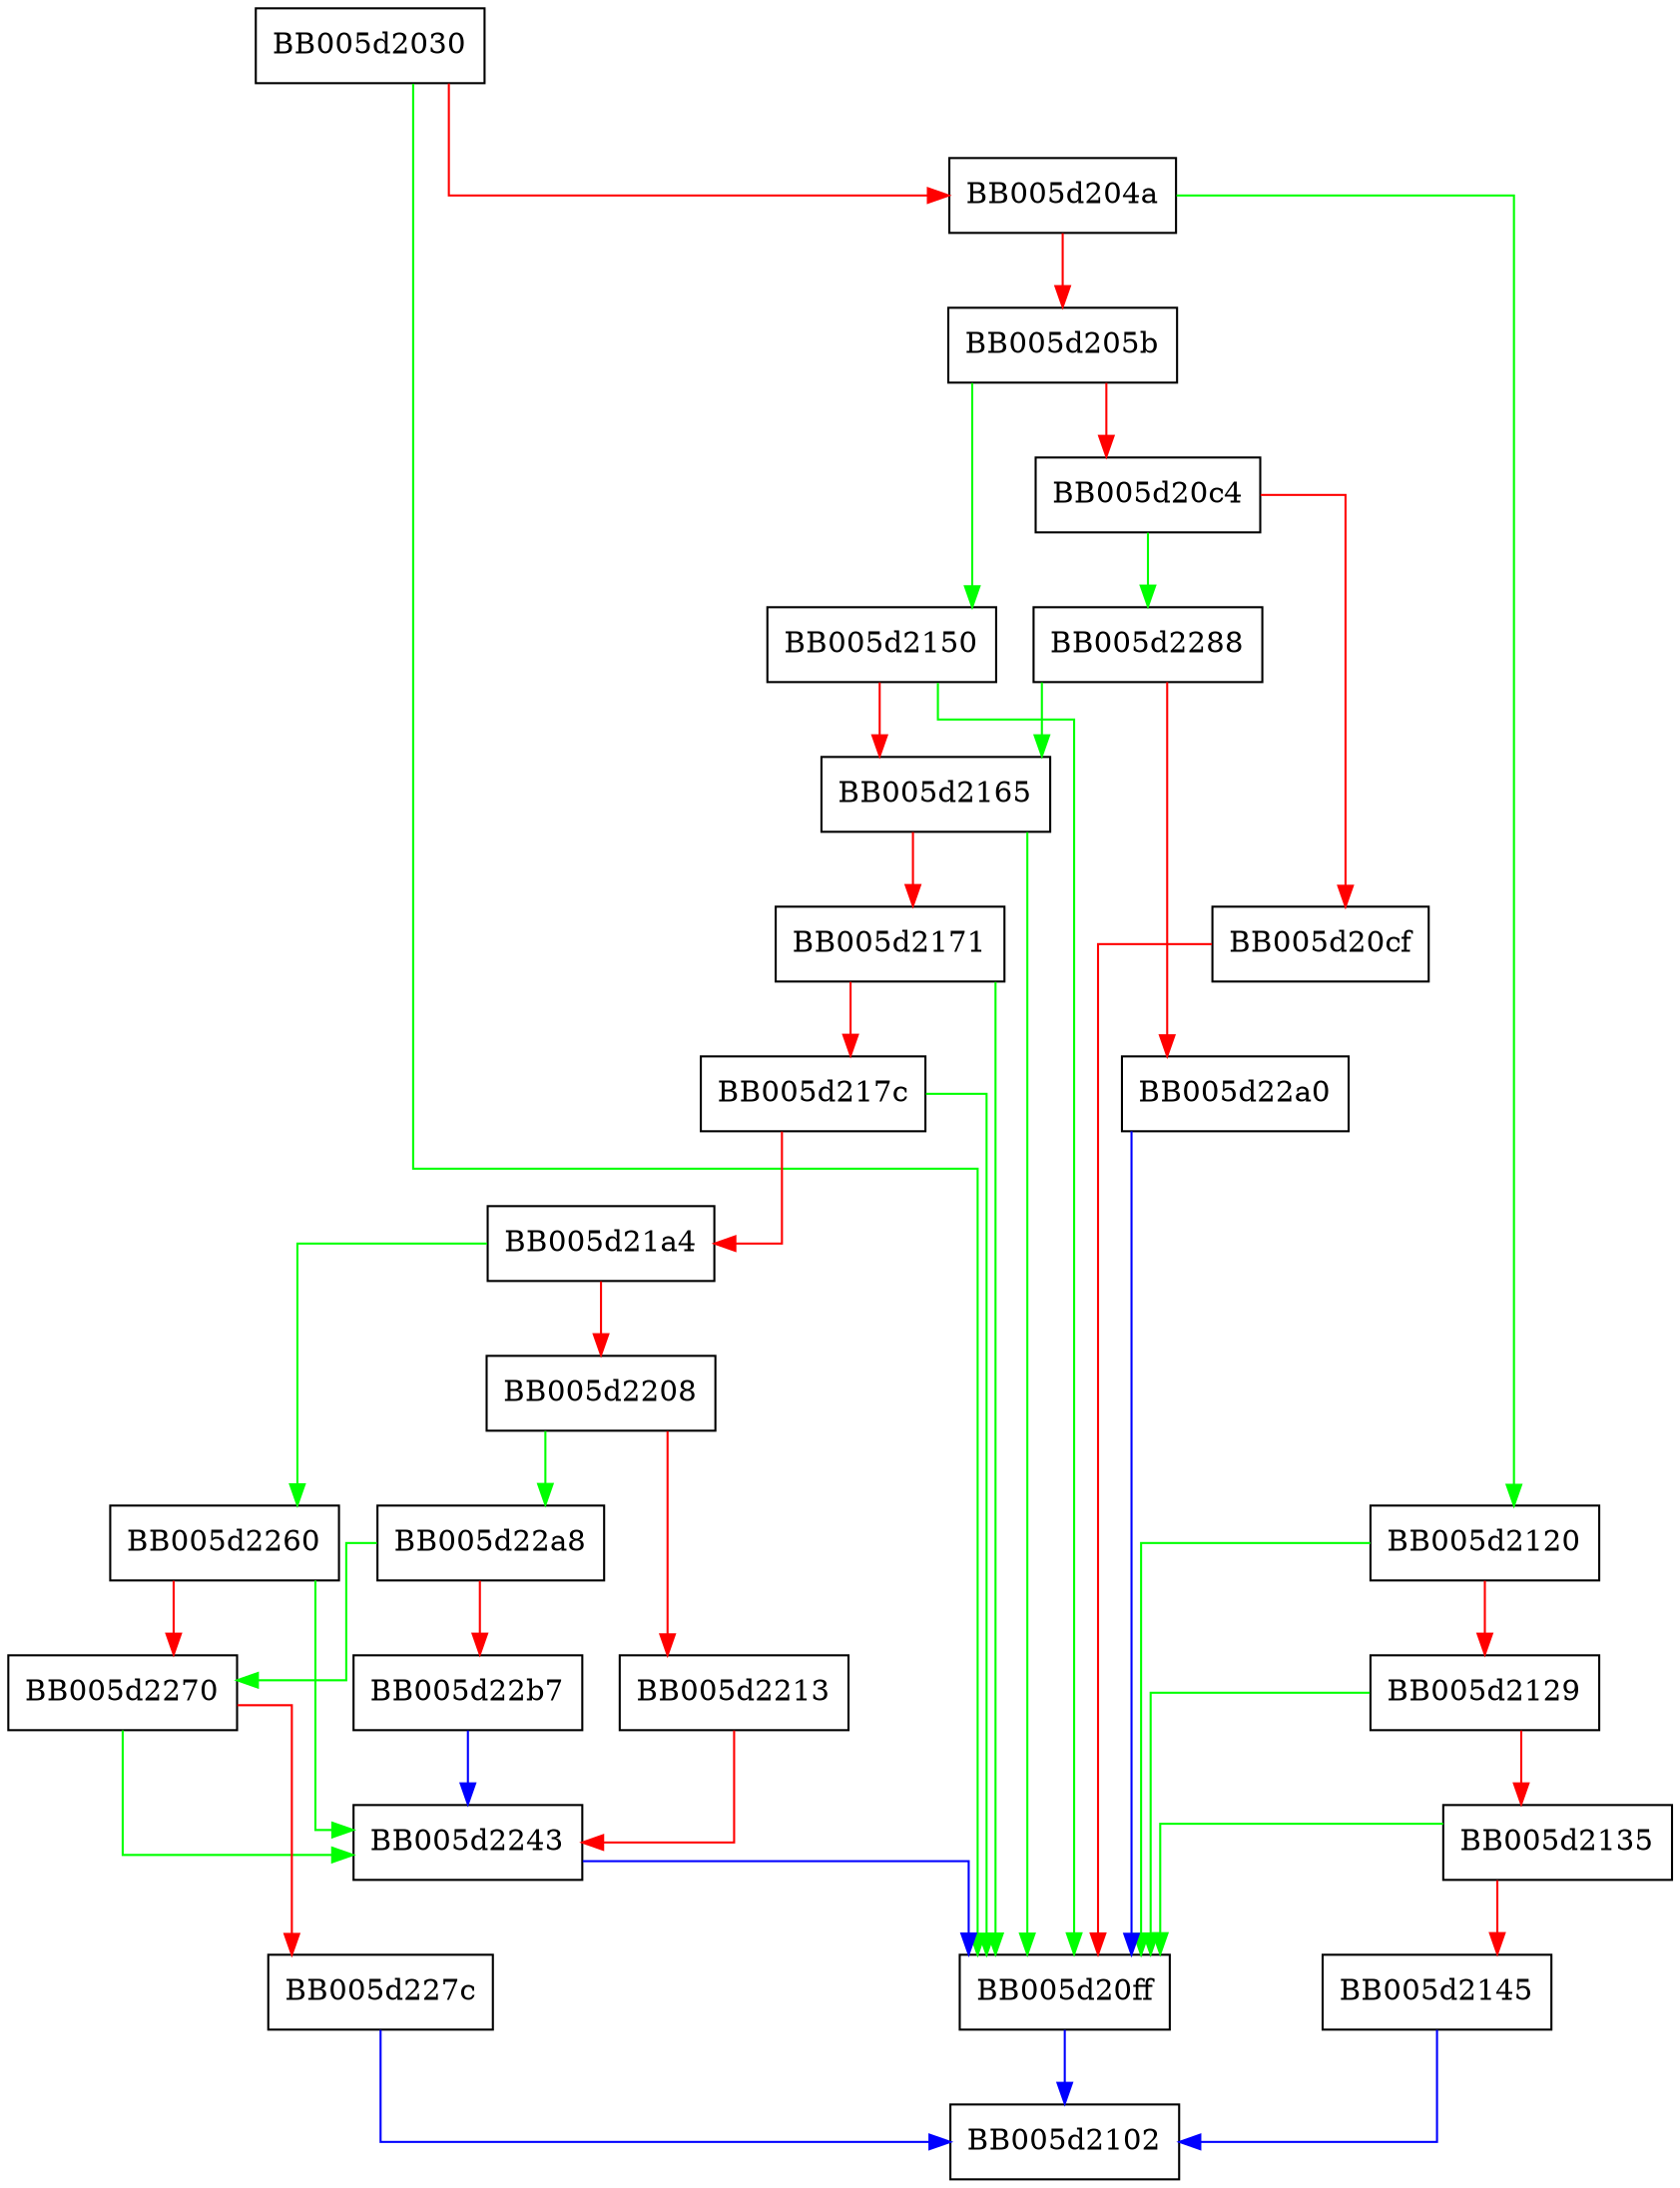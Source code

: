 digraph EVP_PKEY_get1_encoded_public_key {
  node [shape="box"];
  graph [splines=ortho];
  BB005d2030 -> BB005d20ff [color="green"];
  BB005d2030 -> BB005d204a [color="red"];
  BB005d204a -> BB005d2120 [color="green"];
  BB005d204a -> BB005d205b [color="red"];
  BB005d205b -> BB005d2150 [color="green"];
  BB005d205b -> BB005d20c4 [color="red"];
  BB005d20c4 -> BB005d2288 [color="green"];
  BB005d20c4 -> BB005d20cf [color="red"];
  BB005d20cf -> BB005d20ff [color="red"];
  BB005d20ff -> BB005d2102 [color="blue"];
  BB005d2120 -> BB005d20ff [color="green"];
  BB005d2120 -> BB005d2129 [color="red"];
  BB005d2129 -> BB005d20ff [color="green"];
  BB005d2129 -> BB005d2135 [color="red"];
  BB005d2135 -> BB005d20ff [color="green"];
  BB005d2135 -> BB005d2145 [color="red"];
  BB005d2145 -> BB005d2102 [color="blue"];
  BB005d2150 -> BB005d20ff [color="green"];
  BB005d2150 -> BB005d2165 [color="red"];
  BB005d2165 -> BB005d20ff [color="green"];
  BB005d2165 -> BB005d2171 [color="red"];
  BB005d2171 -> BB005d20ff [color="green"];
  BB005d2171 -> BB005d217c [color="red"];
  BB005d217c -> BB005d20ff [color="green"];
  BB005d217c -> BB005d21a4 [color="red"];
  BB005d21a4 -> BB005d2260 [color="green"];
  BB005d21a4 -> BB005d2208 [color="red"];
  BB005d2208 -> BB005d22a8 [color="green"];
  BB005d2208 -> BB005d2213 [color="red"];
  BB005d2213 -> BB005d2243 [color="red"];
  BB005d2243 -> BB005d20ff [color="blue"];
  BB005d2260 -> BB005d2243 [color="green"];
  BB005d2260 -> BB005d2270 [color="red"];
  BB005d2270 -> BB005d2243 [color="green"];
  BB005d2270 -> BB005d227c [color="red"];
  BB005d227c -> BB005d2102 [color="blue"];
  BB005d2288 -> BB005d2165 [color="green"];
  BB005d2288 -> BB005d22a0 [color="red"];
  BB005d22a0 -> BB005d20ff [color="blue"];
  BB005d22a8 -> BB005d2270 [color="green"];
  BB005d22a8 -> BB005d22b7 [color="red"];
  BB005d22b7 -> BB005d2243 [color="blue"];
}